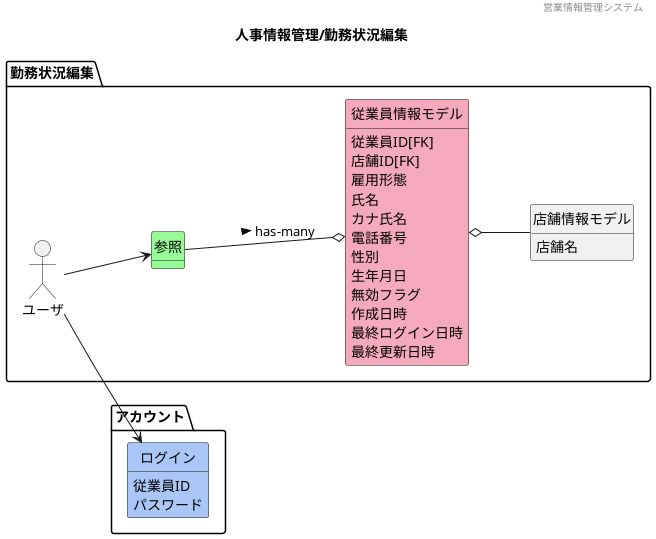 ' ToDo
' 中間テーブルを作成して従業員情報モデルと
' 店舗情報モデルの多対多の関係を勤務状況編集の
' 中間テーブルで結ぶと良いかもしれません



@startuml ../images/人事情報管理/勤務状況編集
' ヘッダー
header 営業情報管理システム
' タイトル
title 人事情報管理/勤務状況編集
' 
hide circle
' 
hide method
left to right direction

package "アカウント"{
    class "ログイン" #A9C6F6

}

package "勤務状況編集" {
    'ユーザや外部システム
    mix_actor "ユーザ"
    class "参照" #98fb98
    class "店舗情報モデル" 
    class "従業員情報モデル" #F5A9BC
}
    ' package "マスタ管理"{
    ' }

    'モデル同士の関係
    ユーザ --> 参照
    ユーザ --> ログイン
    参照 --o 従業員情報モデル : > has-many
    従業員情報モデル o-- 店舗情報モデル
    ' 店舗情報モデル o-- マスタ管理

    'ドメインクラスの属性
    従業員情報モデル : 従業員ID[FK]
    従業員情報モデル : 店舗ID[FK]
    従業員情報モデル : 雇用形態
    従業員情報モデル : 氏名
    従業員情報モデル : カナ氏名
    従業員情報モデル : 電話番号
    従業員情報モデル : 性別
    従業員情報モデル : 生年月日
    従業員情報モデル : 無効フラグ
    従業員情報モデル : 作成日時
    従業員情報モデル : 最終ログイン日時
    従業員情報モデル : 最終更新日時
    店舗情報モデル : 店舗名

    ログイン : 従業員ID
    ログイン : パスワード





@enduml